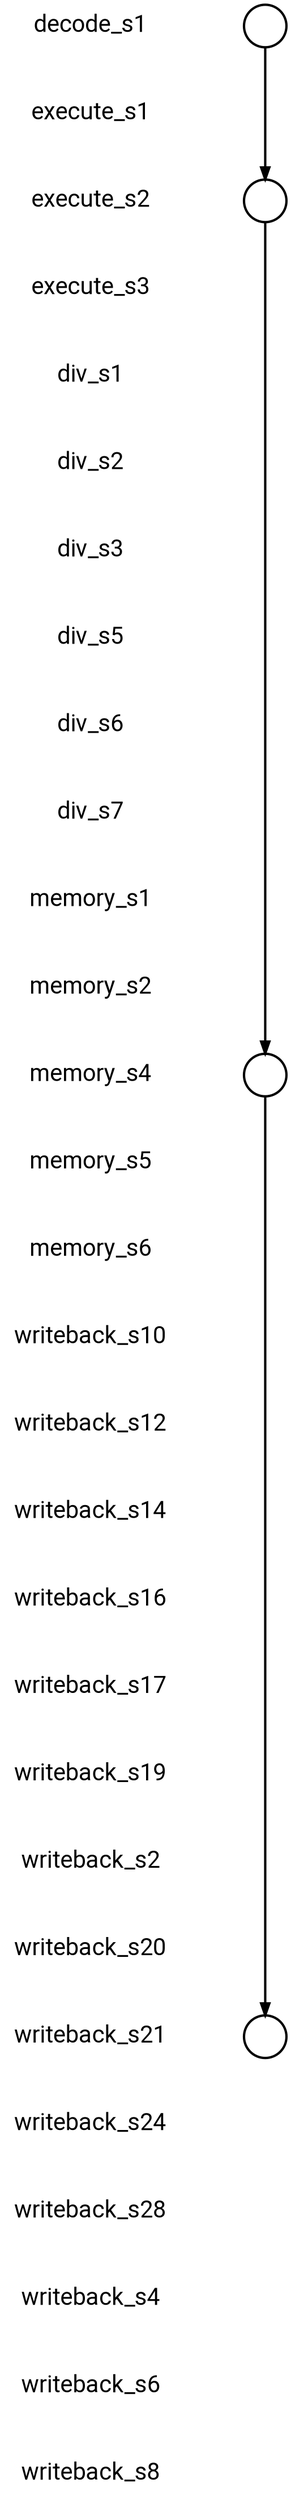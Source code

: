 
digraph G {
    edge [penwidth=2];
    node [ shape=box, fontsize=20, penwidth=2, fontname="roboto"];
    esep=0.5;
    layout=neato;
    overlap=scale;
    splines=true;

l_decode_s1 [label="decode_s1"; pos="0,-0!"; shape=none];

l_execute_s1 [label="execute_s1"; pos="0,-1!"; shape=none];

l_execute_s2 [label="execute_s2"; pos="0,-2!"; shape=none];

l_execute_s3 [label="execute_s3"; pos="0,-3!"; shape=none];

l_div_s1 [label="div_s1"; pos="0,-4!"; shape=none];

l_div_s2 [label="div_s2"; pos="0,-5!"; shape=none];

l_div_s3 [label="div_s3"; pos="0,-6!"; shape=none];

l_div_s5 [label="div_s5"; pos="0,-7!"; shape=none];

l_div_s6 [label="div_s6"; pos="0,-8!"; shape=none];

l_div_s7 [label="div_s7"; pos="0,-9!"; shape=none];

l_memory_s1 [label="memory_s1"; pos="0,-10!"; shape=none];

l_memory_s2 [label="memory_s2"; pos="0,-11!"; shape=none];

l_memory_s4 [label="memory_s4"; pos="0,-12!"; shape=none];

l_memory_s5 [label="memory_s5"; pos="0,-13!"; shape=none];

l_memory_s6 [label="memory_s6"; pos="0,-14!"; shape=none];

l_writeback_s10 [label="writeback_s10"; pos="0,-15!"; shape=none];

l_writeback_s12 [label="writeback_s12"; pos="0,-16!"; shape=none];

l_writeback_s14 [label="writeback_s14"; pos="0,-17!"; shape=none];

l_writeback_s16 [label="writeback_s16"; pos="0,-18!"; shape=none];

l_writeback_s17 [label="writeback_s17"; pos="0,-19!"; shape=none];

l_writeback_s19 [label="writeback_s19"; pos="0,-20!"; shape=none];

l_writeback_s2 [label="writeback_s2"; pos="0,-21!"; shape=none];

l_writeback_s20 [label="writeback_s20"; pos="0,-22!"; shape=none];

l_writeback_s21 [label="writeback_s21"; pos="0,-23!"; shape=none];

l_writeback_s24 [label="writeback_s24"; pos="0,-24!"; shape=none];

l_writeback_s28 [label="writeback_s28"; pos="0,-25!"; shape=none];

l_writeback_s4 [label="writeback_s4"; pos="0,-26!"; shape=none];

l_writeback_s6 [label="writeback_s6"; pos="0,-27!"; shape=none];

l_writeback_s8 [label="writeback_s8"; pos="0,-28!"; shape=none];

n_decode_s1 [label=""; pos="2,-0!"; shape=circle ]; 


n_execute_s2 [label=""; pos="2,-2!"; shape=circle ]; 


n_memory_s4 [label=""; pos="2,-12!"; shape=circle ]; 


n_writeback_s21 [label=""; pos="2,-23!"; shape=circle ]; 


n_decode_s1 -> n_execute_s2 [color="black"];

n_execute_s2 -> n_memory_s4 [color="black"];

n_memory_s4 -> n_writeback_s21 [color="black"];
}